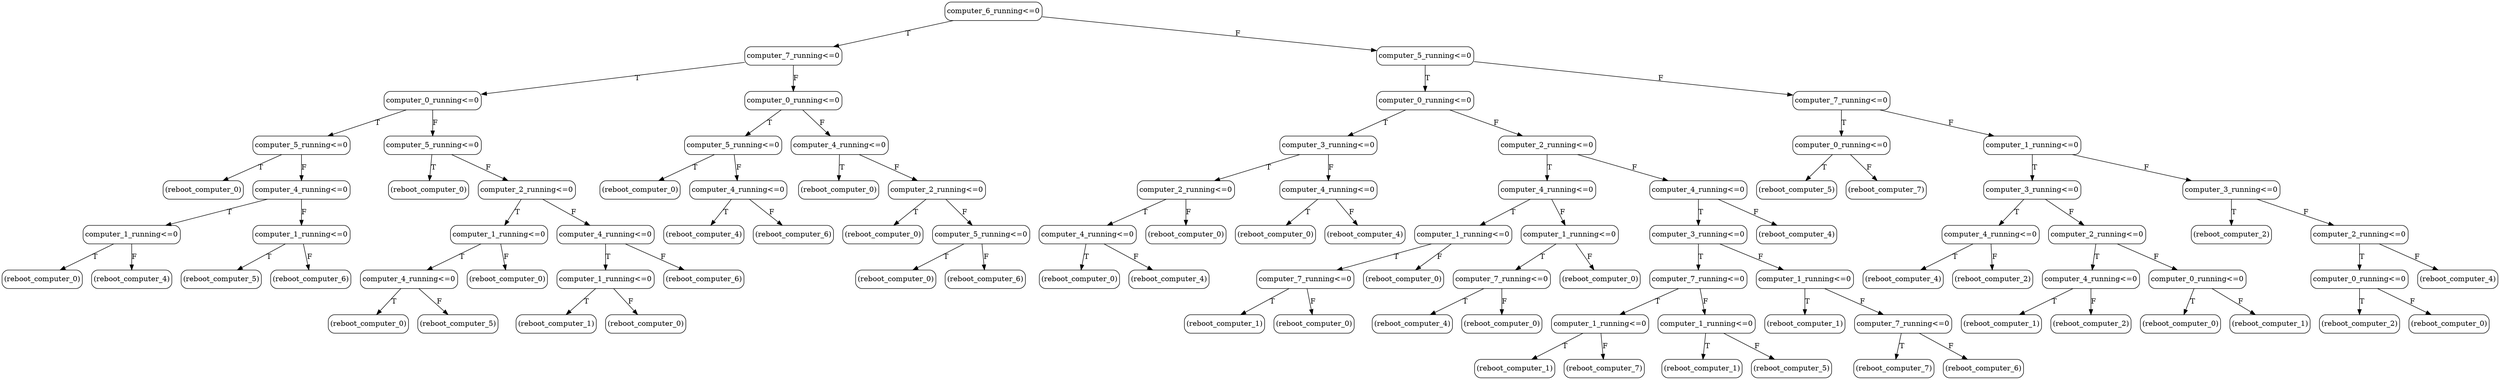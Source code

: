 // decision tree
digraph {
	6 [label="(reboot_computer_0)" margin="0.05,0.05" shape=box style=rounded]
	15 [label="(reboot_computer_0)" margin="0.05,0.05" shape=box style=rounded]
	16 [label="(reboot_computer_4)" margin="0.05,0.05" shape=box style=rounded]
	14 [label="computer_1_running<=0" margin="0.05,0.05" shape=box style=rounded]
	14 -> 15 [label=T]
	14 -> 16 [label=F]
	18 [label="(reboot_computer_5)" margin="0.05,0.05" shape=box style=rounded]
	19 [label="(reboot_computer_6)" margin="0.05,0.05" shape=box style=rounded]
	17 [label="computer_1_running<=0" margin="0.05,0.05" shape=box style=rounded]
	17 -> 18 [label=T]
	17 -> 19 [label=F]
	13 [label="computer_4_running<=0" margin="0.05,0.05" shape=box style=rounded]
	13 -> 14 [label=T]
	13 -> 17 [label=F]
	4 [label="computer_5_running<=0" margin="0.05,0.05" shape=box style=rounded]
	4 -> 6 [label=T]
	4 -> 13 [label=F]
	36 [label="(reboot_computer_0)" margin="0.05,0.05" shape=box style=rounded]
	54 [label="(reboot_computer_0)" margin="0.05,0.05" shape=box style=rounded]
	55 [label="(reboot_computer_5)" margin="0.05,0.05" shape=box style=rounded]
	53 [label="computer_4_running<=0" margin="0.05,0.05" shape=box style=rounded]
	53 -> 54 [label=T]
	53 -> 55 [label=F]
	56 [label="(reboot_computer_0)" margin="0.05,0.05" shape=box style=rounded]
	52 [label="computer_1_running<=0" margin="0.05,0.05" shape=box style=rounded]
	52 -> 53 [label=T]
	52 -> 56 [label=F]
	61 [label="(reboot_computer_1)" margin="0.05,0.05" shape=box style=rounded]
	62 [label="(reboot_computer_0)" margin="0.05,0.05" shape=box style=rounded]
	60 [label="computer_1_running<=0" margin="0.05,0.05" shape=box style=rounded]
	60 -> 61 [label=T]
	60 -> 62 [label=F]
	63 [label="(reboot_computer_6)" margin="0.05,0.05" shape=box style=rounded]
	59 [label="computer_4_running<=0" margin="0.05,0.05" shape=box style=rounded]
	59 -> 60 [label=T]
	59 -> 63 [label=F]
	51 [label="computer_2_running<=0" margin="0.05,0.05" shape=box style=rounded]
	51 -> 52 [label=T]
	51 -> 59 [label=F]
	35 [label="computer_5_running<=0" margin="0.05,0.05" shape=box style=rounded]
	35 -> 36 [label=T]
	35 -> 51 [label=F]
	3 [label="computer_0_running<=0" margin="0.05,0.05" shape=box style=rounded]
	3 -> 4 [label=T]
	3 -> 35 [label=F]
	100 [label="(reboot_computer_0)" margin="0.05,0.05" shape=box style=rounded]
	112 [label="(reboot_computer_4)" margin="0.05,0.05" shape=box style=rounded]
	113 [label="(reboot_computer_6)" margin="0.05,0.05" shape=box style=rounded]
	107 [label="computer_4_running<=0" margin="0.05,0.05" shape=box style=rounded]
	107 -> 112 [label=T]
	107 -> 113 [label=F]
	99 [label="computer_5_running<=0" margin="0.05,0.05" shape=box style=rounded]
	99 -> 100 [label=T]
	99 -> 107 [label=F]
	115 [label="(reboot_computer_0)" margin="0.05,0.05" shape=box style=rounded]
	123 [label="(reboot_computer_0)" margin="0.05,0.05" shape=box style=rounded]
	127 [label="(reboot_computer_0)" margin="0.05,0.05" shape=box style=rounded]
	128 [label="(reboot_computer_6)" margin="0.05,0.05" shape=box style=rounded]
	126 [label="computer_5_running<=0" margin="0.05,0.05" shape=box style=rounded]
	126 -> 127 [label=T]
	126 -> 128 [label=F]
	122 [label="computer_2_running<=0" margin="0.05,0.05" shape=box style=rounded]
	122 -> 123 [label=T]
	122 -> 126 [label=F]
	114 [label="computer_4_running<=0" margin="0.05,0.05" shape=box style=rounded]
	114 -> 115 [label=T]
	114 -> 122 [label=F]
	66 [label="computer_0_running<=0" margin="0.05,0.05" shape=box style=rounded]
	66 -> 99 [label=T]
	66 -> 114 [label=F]
	1 [label="computer_7_running<=0" margin="0.05,0.05" shape=box style=rounded]
	1 -> 3 [label=T]
	1 -> 66 [label=F]
	294 [label="(reboot_computer_0)" margin="0.05,0.05" shape=box style=rounded]
	295 [label="(reboot_computer_4)" margin="0.05,0.05" shape=box style=rounded]
	293 [label="computer_4_running<=0" margin="0.05,0.05" shape=box style=rounded]
	293 -> 294 [label=T]
	293 -> 295 [label=F]
	296 [label="(reboot_computer_0)" margin="0.05,0.05" shape=box style=rounded]
	292 [label="computer_2_running<=0" margin="0.05,0.05" shape=box style=rounded]
	292 -> 293 [label=T]
	292 -> 296 [label=F]
	304 [label="(reboot_computer_0)" margin="0.05,0.05" shape=box style=rounded]
	305 [label="(reboot_computer_4)" margin="0.05,0.05" shape=box style=rounded]
	299 [label="computer_4_running<=0" margin="0.05,0.05" shape=box style=rounded]
	299 -> 304 [label=T]
	299 -> 305 [label=F]
	258 [label="computer_3_running<=0" margin="0.05,0.05" shape=box style=rounded]
	258 -> 292 [label=T]
	258 -> 299 [label=F]
	326 [label="(reboot_computer_1)" margin="0.05,0.05" shape=box style=rounded]
	327 [label="(reboot_computer_0)" margin="0.05,0.05" shape=box style=rounded]
	324 [label="computer_7_running<=0" margin="0.05,0.05" shape=box style=rounded]
	324 -> 326 [label=T]
	324 -> 327 [label=F]
	331 [label="(reboot_computer_0)" margin="0.05,0.05" shape=box style=rounded]
	323 [label="computer_1_running<=0" margin="0.05,0.05" shape=box style=rounded]
	323 -> 324 [label=T]
	323 -> 331 [label=F]
	348 [label="(reboot_computer_4)" margin="0.05,0.05" shape=box style=rounded]
	349 [label="(reboot_computer_0)" margin="0.05,0.05" shape=box style=rounded]
	347 [label="computer_7_running<=0" margin="0.05,0.05" shape=box style=rounded]
	347 -> 348 [label=T]
	347 -> 349 [label=F]
	350 [label="(reboot_computer_0)" margin="0.05,0.05" shape=box style=rounded]
	338 [label="computer_1_running<=0" margin="0.05,0.05" shape=box style=rounded]
	338 -> 347 [label=T]
	338 -> 350 [label=F]
	322 [label="computer_4_running<=0" margin="0.05,0.05" shape=box style=rounded]
	322 -> 323 [label=T]
	322 -> 338 [label=F]
	357 [label="(reboot_computer_1)" margin="0.05,0.05" shape=box style=rounded]
	358 [label="(reboot_computer_7)" margin="0.05,0.05" shape=box style=rounded]
	356 [label="computer_1_running<=0" margin="0.05,0.05" shape=box style=rounded]
	356 -> 357 [label=T]
	356 -> 358 [label=F]
	360 [label="(reboot_computer_1)" margin="0.05,0.05" shape=box style=rounded]
	361 [label="(reboot_computer_5)" margin="0.05,0.05" shape=box style=rounded]
	359 [label="computer_1_running<=0" margin="0.05,0.05" shape=box style=rounded]
	359 -> 360 [label=T]
	359 -> 361 [label=F]
	355 [label="computer_7_running<=0" margin="0.05,0.05" shape=box style=rounded]
	355 -> 356 [label=T]
	355 -> 359 [label=F]
	363 [label="(reboot_computer_1)" margin="0.05,0.05" shape=box style=rounded]
	367 [label="(reboot_computer_7)" margin="0.05,0.05" shape=box style=rounded]
	368 [label="(reboot_computer_6)" margin="0.05,0.05" shape=box style=rounded]
	366 [label="computer_7_running<=0" margin="0.05,0.05" shape=box style=rounded]
	366 -> 367 [label=T]
	366 -> 368 [label=F]
	362 [label="computer_1_running<=0" margin="0.05,0.05" shape=box style=rounded]
	362 -> 363 [label=T]
	362 -> 366 [label=F]
	354 [label="computer_3_running<=0" margin="0.05,0.05" shape=box style=rounded]
	354 -> 355 [label=T]
	354 -> 362 [label=F]
	369 [label="(reboot_computer_4)" margin="0.05,0.05" shape=box style=rounded]
	353 [label="computer_4_running<=0" margin="0.05,0.05" shape=box style=rounded]
	353 -> 354 [label=T]
	353 -> 369 [label=F]
	321 [label="computer_2_running<=0" margin="0.05,0.05" shape=box style=rounded]
	321 -> 322 [label=T]
	321 -> 353 [label=F]
	257 [label="computer_0_running<=0" margin="0.05,0.05" shape=box style=rounded]
	257 -> 258 [label=T]
	257 -> 321 [label=F]
	452 [label="(reboot_computer_5)" margin="0.05,0.05" shape=box style=rounded]
	455 [label="(reboot_computer_7)" margin="0.05,0.05" shape=box style=rounded]
	449 [label="computer_0_running<=0" margin="0.05,0.05" shape=box style=rounded]
	449 -> 452 [label=T]
	449 -> 455 [label=F]
	487 [label="(reboot_computer_4)" margin="0.05,0.05" shape=box style=rounded]
	488 [label="(reboot_computer_2)" margin="0.05,0.05" shape=box style=rounded]
	482 [label="computer_4_running<=0" margin="0.05,0.05" shape=box style=rounded]
	482 -> 487 [label=T]
	482 -> 488 [label=F]
	491 [label="(reboot_computer_1)" margin="0.05,0.05" shape=box style=rounded]
	492 [label="(reboot_computer_2)" margin="0.05,0.05" shape=box style=rounded]
	490 [label="computer_4_running<=0" margin="0.05,0.05" shape=box style=rounded]
	490 -> 491 [label=T]
	490 -> 492 [label=F]
	494 [label="(reboot_computer_0)" margin="0.05,0.05" shape=box style=rounded]
	495 [label="(reboot_computer_1)" margin="0.05,0.05" shape=box style=rounded]
	493 [label="computer_0_running<=0" margin="0.05,0.05" shape=box style=rounded]
	493 -> 494 [label=T]
	493 -> 495 [label=F]
	489 [label="computer_2_running<=0" margin="0.05,0.05" shape=box style=rounded]
	489 -> 490 [label=T]
	489 -> 493 [label=F]
	481 [label="computer_3_running<=0" margin="0.05,0.05" shape=box style=rounded]
	481 -> 482 [label=T]
	481 -> 489 [label=F]
	497 [label="(reboot_computer_2)" margin="0.05,0.05" shape=box style=rounded]
	506 [label="(reboot_computer_2)" margin="0.05,0.05" shape=box style=rounded]
	507 [label="(reboot_computer_0)" margin="0.05,0.05" shape=box style=rounded]
	505 [label="computer_0_running<=0" margin="0.05,0.05" shape=box style=rounded]
	505 -> 506 [label=T]
	505 -> 507 [label=F]
	508 [label="(reboot_computer_4)" margin="0.05,0.05" shape=box style=rounded]
	504 [label="computer_2_running<=0" margin="0.05,0.05" shape=box style=rounded]
	504 -> 505 [label=T]
	504 -> 508 [label=F]
	496 [label="computer_3_running<=0" margin="0.05,0.05" shape=box style=rounded]
	496 -> 497 [label=T]
	496 -> 504 [label=F]
	480 [label="computer_1_running<=0" margin="0.05,0.05" shape=box style=rounded]
	480 -> 481 [label=T]
	480 -> 496 [label=F]
	384 [label="computer_7_running<=0" margin="0.05,0.05" shape=box style=rounded]
	384 -> 449 [label=T]
	384 -> 480 [label=F]
	256 [label="computer_5_running<=0" margin="0.05,0.05" shape=box style=rounded]
	256 -> 257 [label=T]
	256 -> 384 [label=F]
	0 [label="computer_6_running<=0" margin="0.05,0.05" shape=box style=rounded]
	0 -> 1 [label=T]
	0 -> 256 [label=F]
}
